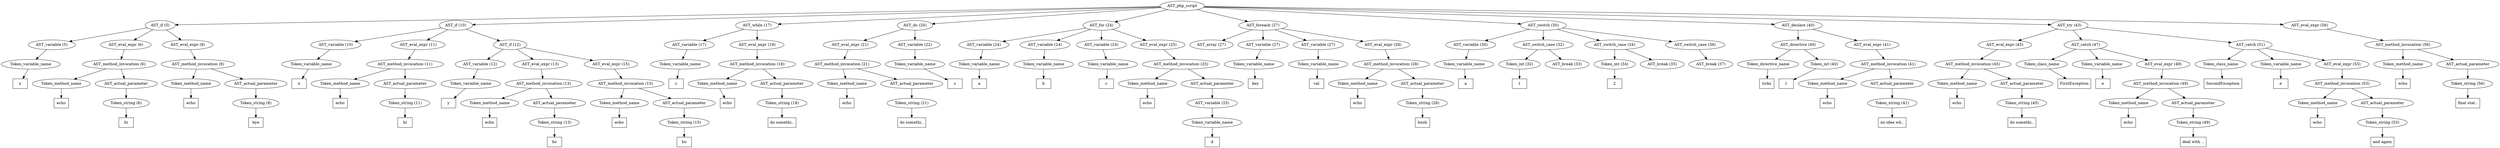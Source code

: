 /*
 * AST in dot format generated by phc -- the PHP compiler
 */

digraph AST {
node_0 [label="AST_php_script"];
node_1 [label="AST_if (5)"];
node_2 [label="AST_variable (5)"];
node_3 [label="Token_variable_name"];
node_4 [label="x", shape=box]
node_3 -> node_4;
node_2 -> node_3;
node_5 [label="AST_eval_expr (6)"];
node_6 [label="AST_method_invocation (6)"];
node_7 [label="Token_method_name"];
node_8 [label="echo", shape=box]
node_7 -> node_8;
node_9 [label="AST_actual_parameter"];
node_10 [label="Token_string (6)"];
node_11 [label="hi", shape=box]
node_10 -> node_11;
node_9 -> node_10;
node_6 -> node_9;
node_6 -> node_7;
node_5 -> node_6;
node_12 [label="AST_eval_expr (8)"];
node_13 [label="AST_method_invocation (8)"];
node_14 [label="Token_method_name"];
node_15 [label="echo", shape=box]
node_14 -> node_15;
node_16 [label="AST_actual_parameter"];
node_17 [label="Token_string (8)"];
node_18 [label="bye", shape=box]
node_17 -> node_18;
node_16 -> node_17;
node_13 -> node_16;
node_13 -> node_14;
node_12 -> node_13;
node_1 -> node_12;
node_1 -> node_5;
node_1 -> node_2;
node_19 [label="AST_if (10)"];
node_20 [label="AST_variable (10)"];
node_21 [label="Token_variable_name"];
node_22 [label="x", shape=box]
node_21 -> node_22;
node_20 -> node_21;
node_23 [label="AST_eval_expr (11)"];
node_24 [label="AST_method_invocation (11)"];
node_25 [label="Token_method_name"];
node_26 [label="echo", shape=box]
node_25 -> node_26;
node_27 [label="AST_actual_parameter"];
node_28 [label="Token_string (11)"];
node_29 [label="hi", shape=box]
node_28 -> node_29;
node_27 -> node_28;
node_24 -> node_27;
node_24 -> node_25;
node_23 -> node_24;
node_30 [label="AST_if (12)"];
node_31 [label="AST_variable (12)"];
node_32 [label="Token_variable_name"];
node_33 [label="y", shape=box]
node_32 -> node_33;
node_31 -> node_32;
node_34 [label="AST_eval_expr (13)"];
node_35 [label="AST_method_invocation (13)"];
node_36 [label="Token_method_name"];
node_37 [label="echo", shape=box]
node_36 -> node_37;
node_38 [label="AST_actual_parameter"];
node_39 [label="Token_string (13)"];
node_40 [label="ho", shape=box]
node_39 -> node_40;
node_38 -> node_39;
node_35 -> node_38;
node_35 -> node_36;
node_34 -> node_35;
node_41 [label="AST_eval_expr (15)"];
node_42 [label="AST_method_invocation (15)"];
node_43 [label="Token_method_name"];
node_44 [label="echo", shape=box]
node_43 -> node_44;
node_45 [label="AST_actual_parameter"];
node_46 [label="Token_string (15)"];
node_47 [label="bo", shape=box]
node_46 -> node_47;
node_45 -> node_46;
node_42 -> node_45;
node_42 -> node_43;
node_41 -> node_42;
node_30 -> node_41;
node_30 -> node_34;
node_30 -> node_31;
node_19 -> node_30;
node_19 -> node_23;
node_19 -> node_20;
node_48 [label="AST_while (17)"];
node_49 [label="AST_variable (17)"];
node_50 [label="Token_variable_name"];
node_51 [label="c", shape=box]
node_50 -> node_51;
node_49 -> node_50;
node_52 [label="AST_eval_expr (18)"];
node_53 [label="AST_method_invocation (18)"];
node_54 [label="Token_method_name"];
node_55 [label="echo", shape=box]
node_54 -> node_55;
node_56 [label="AST_actual_parameter"];
node_57 [label="Token_string (18)"];
node_58 [label="do somethi..", shape=box]
node_57 -> node_58;
node_56 -> node_57;
node_53 -> node_56;
node_53 -> node_54;
node_52 -> node_53;
node_48 -> node_52;
node_48 -> node_49;
node_59 [label="AST_do (20)"];
node_60 [label="AST_eval_expr (21)"];
node_61 [label="AST_method_invocation (21)"];
node_62 [label="Token_method_name"];
node_63 [label="echo", shape=box]
node_62 -> node_63;
node_64 [label="AST_actual_parameter"];
node_65 [label="Token_string (21)"];
node_66 [label="do somethi..", shape=box]
node_65 -> node_66;
node_64 -> node_65;
node_61 -> node_64;
node_61 -> node_62;
node_60 -> node_61;
node_67 [label="AST_variable (22)"];
node_68 [label="Token_variable_name"];
node_69 [label="c", shape=box]
node_68 -> node_69;
node_67 -> node_68;
node_59 -> node_67;
node_59 -> node_60;
node_70 [label="AST_for (24)"];
node_71 [label="AST_variable (24)"];
node_72 [label="Token_variable_name"];
node_73 [label="a", shape=box]
node_72 -> node_73;
node_71 -> node_72;
node_74 [label="AST_variable (24)"];
node_75 [label="Token_variable_name"];
node_76 [label="b", shape=box]
node_75 -> node_76;
node_74 -> node_75;
node_77 [label="AST_variable (24)"];
node_78 [label="Token_variable_name"];
node_79 [label="c", shape=box]
node_78 -> node_79;
node_77 -> node_78;
node_80 [label="AST_eval_expr (25)"];
node_81 [label="AST_method_invocation (25)"];
node_82 [label="Token_method_name"];
node_83 [label="echo", shape=box]
node_82 -> node_83;
node_84 [label="AST_actual_parameter"];
node_85 [label="AST_variable (25)"];
node_86 [label="Token_variable_name"];
node_87 [label="d", shape=box]
node_86 -> node_87;
node_85 -> node_86;
node_84 -> node_85;
node_81 -> node_84;
node_81 -> node_82;
node_80 -> node_81;
node_70 -> node_80;
node_70 -> node_77;
node_70 -> node_74;
node_70 -> node_71;
node_88 [label="AST_foreach (27)"];
node_89 [label="AST_array (27)"];
node_90 [label="AST_variable (27)"];
node_91 [label="Token_variable_name"];
node_92 [label="key", shape=box]
node_91 -> node_92;
node_90 -> node_91;
node_93 [label="AST_variable (27)"];
node_94 [label="Token_variable_name"];
node_95 [label="val", shape=box]
node_94 -> node_95;
node_93 -> node_94;
node_96 [label="AST_eval_expr (28)"];
node_97 [label="AST_method_invocation (28)"];
node_98 [label="Token_method_name"];
node_99 [label="echo", shape=box]
node_98 -> node_99;
node_100 [label="AST_actual_parameter"];
node_101 [label="Token_string (28)"];
node_102 [label="booh", shape=box]
node_101 -> node_102;
node_100 -> node_101;
node_97 -> node_100;
node_97 -> node_98;
node_96 -> node_97;
node_88 -> node_96;
node_88 -> node_93;
node_88 -> node_90;
node_88 -> node_89;
node_103 [label="AST_switch (30)"];
node_104 [label="AST_variable (30)"];
node_105 [label="Token_variable_name"];
node_106 [label="a", shape=box]
node_105 -> node_106;
node_104 -> node_105;
node_107 [label="AST_switch_case (32)"];
node_108 [label="Token_int (32)"];
node_109 [label="1", shape=box]
node_108 -> node_109;
node_110 [label="AST_break (33)"];
node_107 -> node_110;
node_107 -> node_108;
node_111 [label="AST_switch_case (34)"];
node_112 [label="Token_int (34)"];
node_113 [label="2", shape=box]
node_112 -> node_113;
node_114 [label="AST_break (35)"];
node_111 -> node_114;
node_111 -> node_112;
node_115 [label="AST_switch_case (36)"];
node_116 [label="AST_break (37)"];
node_115 -> node_116;
node_103 -> node_115;
node_103 -> node_111;
node_103 -> node_107;
node_103 -> node_104;
node_117 [label="AST_declare (40)"];
node_118 [label="AST_directive (40)"];
node_119 [label="Token_directive_name"];
node_120 [label="ticks", shape=box]
node_119 -> node_120;
node_121 [label="Token_int (40)"];
node_122 [label="1", shape=box]
node_121 -> node_122;
node_118 -> node_121;
node_118 -> node_119;
node_123 [label="AST_eval_expr (41)"];
node_124 [label="AST_method_invocation (41)"];
node_125 [label="Token_method_name"];
node_126 [label="echo", shape=box]
node_125 -> node_126;
node_127 [label="AST_actual_parameter"];
node_128 [label="Token_string (41)"];
node_129 [label="no idea wh..", shape=box]
node_128 -> node_129;
node_127 -> node_128;
node_124 -> node_127;
node_124 -> node_125;
node_123 -> node_124;
node_117 -> node_123;
node_117 -> node_118;
node_130 [label="AST_try (43)"];
node_131 [label="AST_eval_expr (45)"];
node_132 [label="AST_method_invocation (45)"];
node_133 [label="Token_method_name"];
node_134 [label="echo", shape=box]
node_133 -> node_134;
node_135 [label="AST_actual_parameter"];
node_136 [label="Token_string (45)"];
node_137 [label="do somethi..", shape=box]
node_136 -> node_137;
node_135 -> node_136;
node_132 -> node_135;
node_132 -> node_133;
node_131 -> node_132;
node_138 [label="AST_catch (47)"];
node_139 [label="Token_class_name"];
node_140 [label="FirstException", shape=box]
node_139 -> node_140;
node_141 [label="Token_variable_name"];
node_142 [label="e", shape=box]
node_141 -> node_142;
node_143 [label="AST_eval_expr (49)"];
node_144 [label="AST_method_invocation (49)"];
node_145 [label="Token_method_name"];
node_146 [label="echo", shape=box]
node_145 -> node_146;
node_147 [label="AST_actual_parameter"];
node_148 [label="Token_string (49)"];
node_149 [label="deal with ..", shape=box]
node_148 -> node_149;
node_147 -> node_148;
node_144 -> node_147;
node_144 -> node_145;
node_143 -> node_144;
node_138 -> node_143;
node_138 -> node_141;
node_138 -> node_139;
node_150 [label="AST_catch (51)"];
node_151 [label="Token_class_name"];
node_152 [label="SecondException", shape=box]
node_151 -> node_152;
node_153 [label="Token_variable_name"];
node_154 [label="e", shape=box]
node_153 -> node_154;
node_155 [label="AST_eval_expr (53)"];
node_156 [label="AST_method_invocation (53)"];
node_157 [label="Token_method_name"];
node_158 [label="echo", shape=box]
node_157 -> node_158;
node_159 [label="AST_actual_parameter"];
node_160 [label="Token_string (53)"];
node_161 [label="and again", shape=box]
node_160 -> node_161;
node_159 -> node_160;
node_156 -> node_159;
node_156 -> node_157;
node_155 -> node_156;
node_150 -> node_155;
node_150 -> node_153;
node_150 -> node_151;
node_130 -> node_150;
node_130 -> node_138;
node_130 -> node_131;
node_162 [label="AST_eval_expr (56)"];
node_163 [label="AST_method_invocation (56)"];
node_164 [label="Token_method_name"];
node_165 [label="echo", shape=box]
node_164 -> node_165;
node_166 [label="AST_actual_parameter"];
node_167 [label="Token_string (56)"];
node_168 [label="final stat..", shape=box]
node_167 -> node_168;
node_166 -> node_167;
node_163 -> node_166;
node_163 -> node_164;
node_162 -> node_163;
node_0 -> node_162;
node_0 -> node_130;
node_0 -> node_117;
node_0 -> node_103;
node_0 -> node_88;
node_0 -> node_70;
node_0 -> node_59;
node_0 -> node_48;
node_0 -> node_19;
node_0 -> node_1;
}
